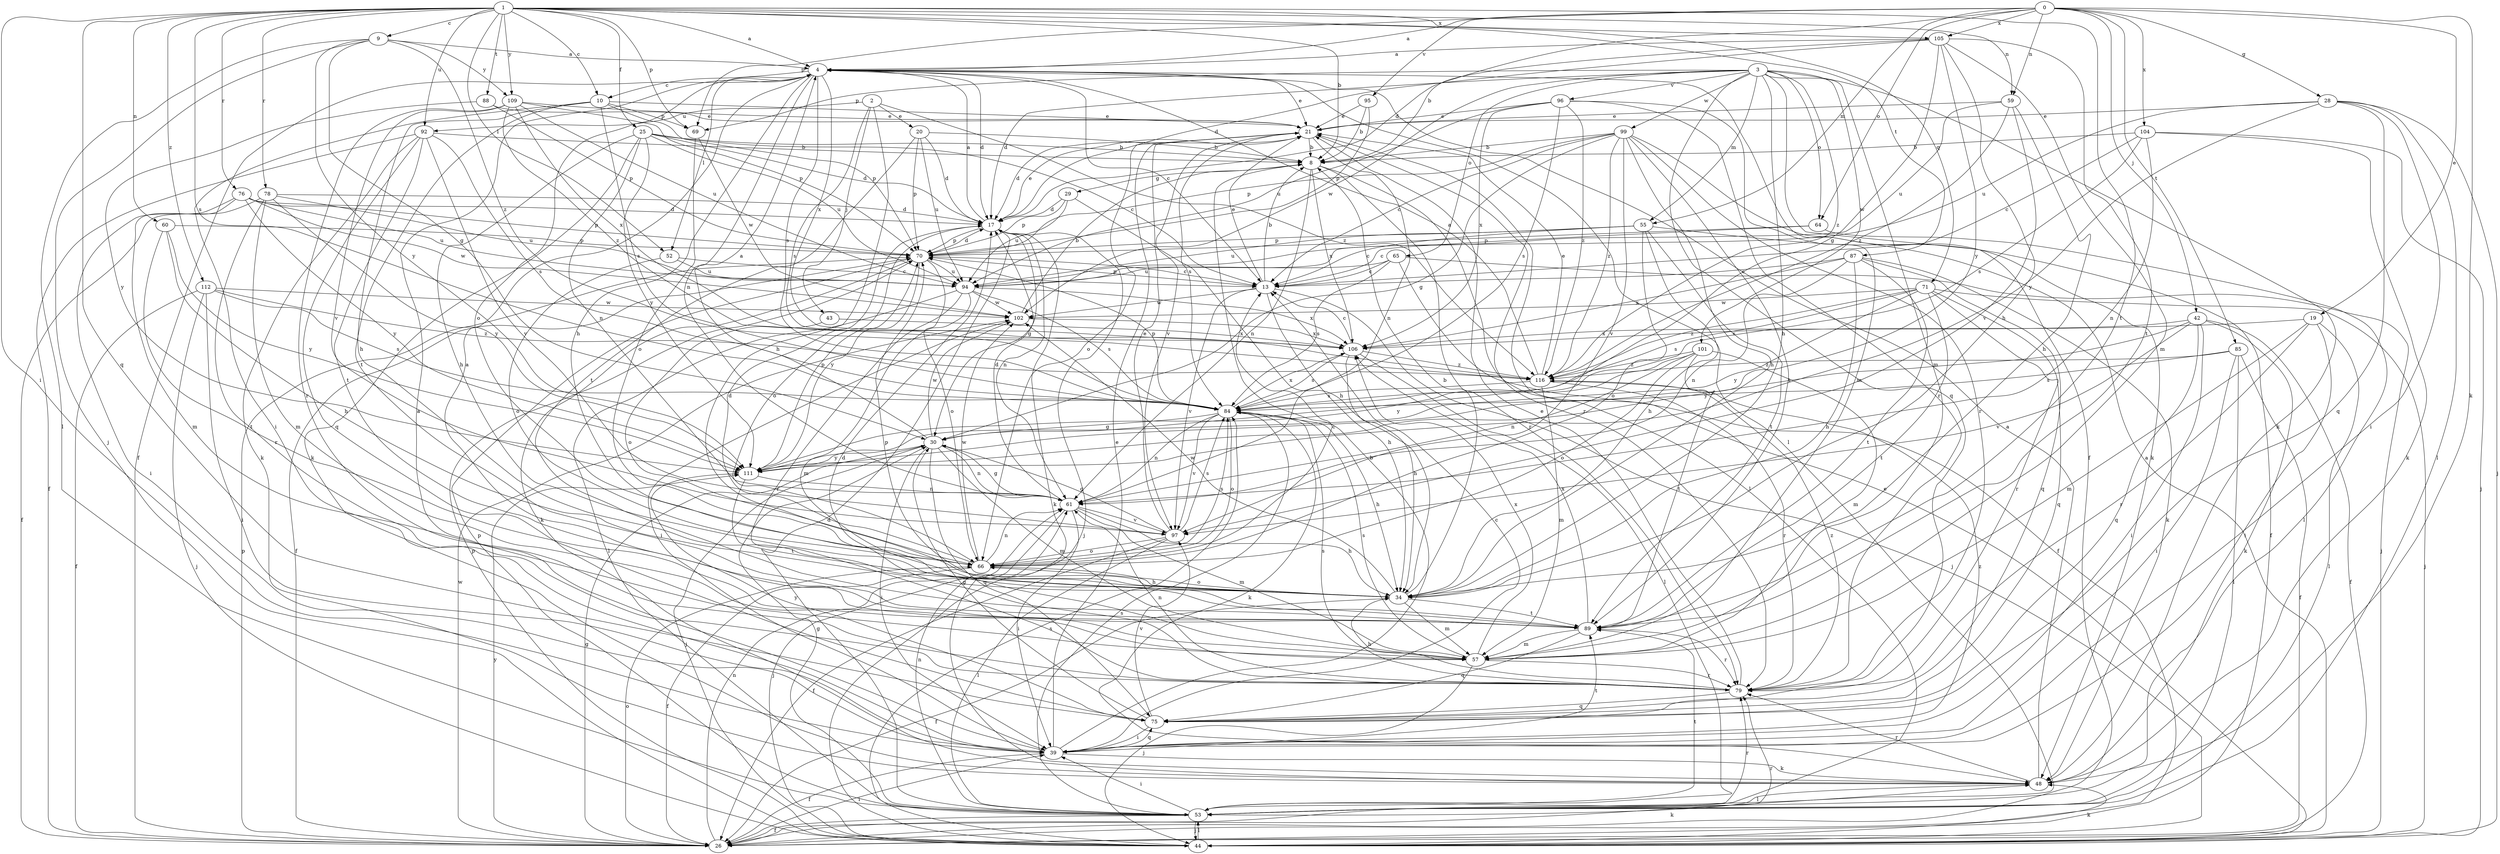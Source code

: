 strict digraph  {
0;
1;
2;
3;
4;
8;
9;
10;
13;
17;
19;
20;
21;
25;
26;
28;
29;
30;
34;
39;
42;
43;
44;
48;
52;
53;
55;
57;
59;
60;
61;
64;
65;
66;
69;
70;
71;
75;
76;
78;
79;
84;
85;
87;
88;
89;
92;
94;
95;
96;
97;
99;
101;
102;
104;
105;
106;
109;
111;
112;
116;
0 -> 4  [label=a];
0 -> 17  [label=d];
0 -> 19  [label=e];
0 -> 28  [label=g];
0 -> 42  [label=j];
0 -> 48  [label=k];
0 -> 55  [label=m];
0 -> 59  [label=n];
0 -> 64  [label=o];
0 -> 69  [label=p];
0 -> 85  [label=t];
0 -> 95  [label=v];
0 -> 104  [label=x];
0 -> 105  [label=x];
1 -> 4  [label=a];
1 -> 8  [label=b];
1 -> 9  [label=c];
1 -> 10  [label=c];
1 -> 25  [label=f];
1 -> 39  [label=i];
1 -> 52  [label=l];
1 -> 59  [label=n];
1 -> 60  [label=n];
1 -> 69  [label=p];
1 -> 71  [label=q];
1 -> 75  [label=q];
1 -> 76  [label=r];
1 -> 78  [label=r];
1 -> 84  [label=s];
1 -> 87  [label=t];
1 -> 88  [label=t];
1 -> 89  [label=t];
1 -> 92  [label=u];
1 -> 105  [label=x];
1 -> 109  [label=y];
1 -> 112  [label=z];
2 -> 20  [label=e];
2 -> 34  [label=h];
2 -> 43  [label=j];
2 -> 84  [label=s];
2 -> 92  [label=u];
2 -> 116  [label=z];
3 -> 17  [label=d];
3 -> 26  [label=f];
3 -> 34  [label=h];
3 -> 48  [label=k];
3 -> 55  [label=m];
3 -> 57  [label=m];
3 -> 64  [label=o];
3 -> 65  [label=o];
3 -> 69  [label=p];
3 -> 75  [label=q];
3 -> 96  [label=v];
3 -> 99  [label=w];
3 -> 101  [label=w];
3 -> 102  [label=w];
3 -> 116  [label=z];
4 -> 10  [label=c];
4 -> 13  [label=c];
4 -> 17  [label=d];
4 -> 21  [label=e];
4 -> 26  [label=f];
4 -> 34  [label=h];
4 -> 52  [label=l];
4 -> 53  [label=l];
4 -> 61  [label=n];
4 -> 66  [label=o];
4 -> 84  [label=s];
4 -> 106  [label=x];
8 -> 29  [label=g];
8 -> 53  [label=l];
8 -> 61  [label=n];
8 -> 79  [label=r];
8 -> 106  [label=x];
9 -> 4  [label=a];
9 -> 30  [label=g];
9 -> 44  [label=j];
9 -> 53  [label=l];
9 -> 109  [label=y];
9 -> 111  [label=y];
9 -> 116  [label=z];
10 -> 21  [label=e];
10 -> 34  [label=h];
10 -> 39  [label=i];
10 -> 69  [label=p];
10 -> 70  [label=p];
10 -> 84  [label=s];
10 -> 89  [label=t];
13 -> 8  [label=b];
13 -> 21  [label=e];
13 -> 34  [label=h];
13 -> 44  [label=j];
13 -> 70  [label=p];
13 -> 97  [label=v];
13 -> 102  [label=w];
17 -> 4  [label=a];
17 -> 21  [label=e];
17 -> 30  [label=g];
17 -> 44  [label=j];
17 -> 48  [label=k];
17 -> 61  [label=n];
17 -> 66  [label=o];
17 -> 70  [label=p];
19 -> 39  [label=i];
19 -> 53  [label=l];
19 -> 57  [label=m];
19 -> 79  [label=r];
19 -> 106  [label=x];
20 -> 8  [label=b];
20 -> 17  [label=d];
20 -> 70  [label=p];
20 -> 89  [label=t];
20 -> 94  [label=u];
21 -> 8  [label=b];
21 -> 17  [label=d];
21 -> 61  [label=n];
21 -> 66  [label=o];
21 -> 79  [label=r];
21 -> 84  [label=s];
21 -> 97  [label=v];
25 -> 8  [label=b];
25 -> 13  [label=c];
25 -> 17  [label=d];
25 -> 34  [label=h];
25 -> 48  [label=k];
25 -> 61  [label=n];
25 -> 94  [label=u];
25 -> 111  [label=y];
26 -> 30  [label=g];
26 -> 39  [label=i];
26 -> 48  [label=k];
26 -> 61  [label=n];
26 -> 66  [label=o];
26 -> 70  [label=p];
26 -> 79  [label=r];
26 -> 102  [label=w];
26 -> 111  [label=y];
28 -> 21  [label=e];
28 -> 39  [label=i];
28 -> 44  [label=j];
28 -> 53  [label=l];
28 -> 75  [label=q];
28 -> 94  [label=u];
28 -> 111  [label=y];
29 -> 17  [label=d];
29 -> 34  [label=h];
29 -> 70  [label=p];
29 -> 94  [label=u];
30 -> 4  [label=a];
30 -> 39  [label=i];
30 -> 44  [label=j];
30 -> 57  [label=m];
30 -> 61  [label=n];
30 -> 75  [label=q];
30 -> 102  [label=w];
30 -> 111  [label=y];
34 -> 8  [label=b];
34 -> 26  [label=f];
34 -> 57  [label=m];
34 -> 66  [label=o];
34 -> 89  [label=t];
34 -> 102  [label=w];
39 -> 4  [label=a];
39 -> 8  [label=b];
39 -> 13  [label=c];
39 -> 21  [label=e];
39 -> 26  [label=f];
39 -> 48  [label=k];
39 -> 75  [label=q];
39 -> 89  [label=t];
39 -> 116  [label=z];
42 -> 26  [label=f];
42 -> 39  [label=i];
42 -> 48  [label=k];
42 -> 75  [label=q];
42 -> 97  [label=v];
42 -> 106  [label=x];
42 -> 111  [label=y];
43 -> 66  [label=o];
43 -> 106  [label=x];
44 -> 4  [label=a];
44 -> 21  [label=e];
44 -> 48  [label=k];
44 -> 53  [label=l];
44 -> 70  [label=p];
44 -> 84  [label=s];
48 -> 4  [label=a];
48 -> 53  [label=l];
48 -> 79  [label=r];
52 -> 13  [label=c];
52 -> 66  [label=o];
52 -> 94  [label=u];
53 -> 17  [label=d];
53 -> 26  [label=f];
53 -> 30  [label=g];
53 -> 39  [label=i];
53 -> 44  [label=j];
53 -> 61  [label=n];
53 -> 70  [label=p];
53 -> 79  [label=r];
53 -> 84  [label=s];
53 -> 89  [label=t];
55 -> 13  [label=c];
55 -> 26  [label=f];
55 -> 34  [label=h];
55 -> 66  [label=o];
55 -> 70  [label=p];
55 -> 89  [label=t];
55 -> 94  [label=u];
57 -> 4  [label=a];
57 -> 44  [label=j];
57 -> 79  [label=r];
57 -> 84  [label=s];
57 -> 106  [label=x];
59 -> 21  [label=e];
59 -> 34  [label=h];
59 -> 94  [label=u];
59 -> 97  [label=v];
59 -> 116  [label=z];
60 -> 34  [label=h];
60 -> 70  [label=p];
60 -> 89  [label=t];
60 -> 111  [label=y];
61 -> 17  [label=d];
61 -> 30  [label=g];
61 -> 34  [label=h];
61 -> 39  [label=i];
61 -> 44  [label=j];
61 -> 57  [label=m];
61 -> 97  [label=v];
64 -> 13  [label=c];
64 -> 53  [label=l];
64 -> 70  [label=p];
65 -> 13  [label=c];
65 -> 26  [label=f];
65 -> 44  [label=j];
65 -> 84  [label=s];
65 -> 94  [label=u];
66 -> 13  [label=c];
66 -> 17  [label=d];
66 -> 26  [label=f];
66 -> 34  [label=h];
66 -> 61  [label=n];
66 -> 84  [label=s];
66 -> 102  [label=w];
69 -> 66  [label=o];
69 -> 102  [label=w];
70 -> 13  [label=c];
70 -> 17  [label=d];
70 -> 26  [label=f];
70 -> 48  [label=k];
70 -> 66  [label=o];
70 -> 94  [label=u];
70 -> 111  [label=y];
71 -> 44  [label=j];
71 -> 75  [label=q];
71 -> 79  [label=r];
71 -> 84  [label=s];
71 -> 89  [label=t];
71 -> 102  [label=w];
71 -> 111  [label=y];
71 -> 116  [label=z];
75 -> 30  [label=g];
75 -> 39  [label=i];
75 -> 97  [label=v];
75 -> 111  [label=y];
76 -> 17  [label=d];
76 -> 39  [label=i];
76 -> 57  [label=m];
76 -> 70  [label=p];
76 -> 94  [label=u];
76 -> 102  [label=w];
76 -> 111  [label=y];
78 -> 17  [label=d];
78 -> 26  [label=f];
78 -> 57  [label=m];
78 -> 79  [label=r];
78 -> 94  [label=u];
78 -> 111  [label=y];
79 -> 17  [label=d];
79 -> 21  [label=e];
79 -> 34  [label=h];
79 -> 61  [label=n];
79 -> 75  [label=q];
79 -> 84  [label=s];
79 -> 116  [label=z];
84 -> 30  [label=g];
84 -> 34  [label=h];
84 -> 48  [label=k];
84 -> 61  [label=n];
84 -> 66  [label=o];
84 -> 70  [label=p];
84 -> 97  [label=v];
84 -> 106  [label=x];
85 -> 26  [label=f];
85 -> 39  [label=i];
85 -> 53  [label=l];
85 -> 84  [label=s];
85 -> 116  [label=z];
87 -> 13  [label=c];
87 -> 34  [label=h];
87 -> 48  [label=k];
87 -> 61  [label=n];
87 -> 75  [label=q];
87 -> 89  [label=t];
87 -> 106  [label=x];
88 -> 21  [label=e];
88 -> 70  [label=p];
88 -> 111  [label=y];
89 -> 57  [label=m];
89 -> 70  [label=p];
89 -> 75  [label=q];
89 -> 79  [label=r];
89 -> 106  [label=x];
92 -> 8  [label=b];
92 -> 26  [label=f];
92 -> 48  [label=k];
92 -> 75  [label=q];
92 -> 84  [label=s];
92 -> 89  [label=t];
92 -> 97  [label=v];
94 -> 53  [label=l];
94 -> 57  [label=m];
94 -> 79  [label=r];
94 -> 84  [label=s];
94 -> 102  [label=w];
94 -> 106  [label=x];
95 -> 8  [label=b];
95 -> 21  [label=e];
95 -> 70  [label=p];
96 -> 21  [label=e];
96 -> 57  [label=m];
96 -> 79  [label=r];
96 -> 84  [label=s];
96 -> 94  [label=u];
96 -> 106  [label=x];
96 -> 116  [label=z];
97 -> 21  [label=e];
97 -> 26  [label=f];
97 -> 30  [label=g];
97 -> 53  [label=l];
97 -> 66  [label=o];
97 -> 84  [label=s];
99 -> 8  [label=b];
99 -> 13  [label=c];
99 -> 30  [label=g];
99 -> 34  [label=h];
99 -> 48  [label=k];
99 -> 70  [label=p];
99 -> 79  [label=r];
99 -> 89  [label=t];
99 -> 97  [label=v];
99 -> 116  [label=z];
101 -> 57  [label=m];
101 -> 61  [label=n];
101 -> 66  [label=o];
101 -> 89  [label=t];
101 -> 111  [label=y];
101 -> 116  [label=z];
102 -> 8  [label=b];
102 -> 39  [label=i];
102 -> 106  [label=x];
104 -> 8  [label=b];
104 -> 13  [label=c];
104 -> 44  [label=j];
104 -> 48  [label=k];
104 -> 61  [label=n];
104 -> 84  [label=s];
105 -> 4  [label=a];
105 -> 8  [label=b];
105 -> 17  [label=d];
105 -> 30  [label=g];
105 -> 34  [label=h];
105 -> 57  [label=m];
105 -> 89  [label=t];
105 -> 111  [label=y];
106 -> 13  [label=c];
106 -> 34  [label=h];
106 -> 53  [label=l];
106 -> 84  [label=s];
106 -> 116  [label=z];
109 -> 21  [label=e];
109 -> 70  [label=p];
109 -> 79  [label=r];
109 -> 94  [label=u];
109 -> 97  [label=v];
109 -> 106  [label=x];
109 -> 116  [label=z];
111 -> 61  [label=n];
111 -> 70  [label=p];
111 -> 89  [label=t];
112 -> 26  [label=f];
112 -> 39  [label=i];
112 -> 44  [label=j];
112 -> 84  [label=s];
112 -> 102  [label=w];
112 -> 116  [label=z];
116 -> 4  [label=a];
116 -> 21  [label=e];
116 -> 57  [label=m];
116 -> 79  [label=r];
116 -> 84  [label=s];
}

